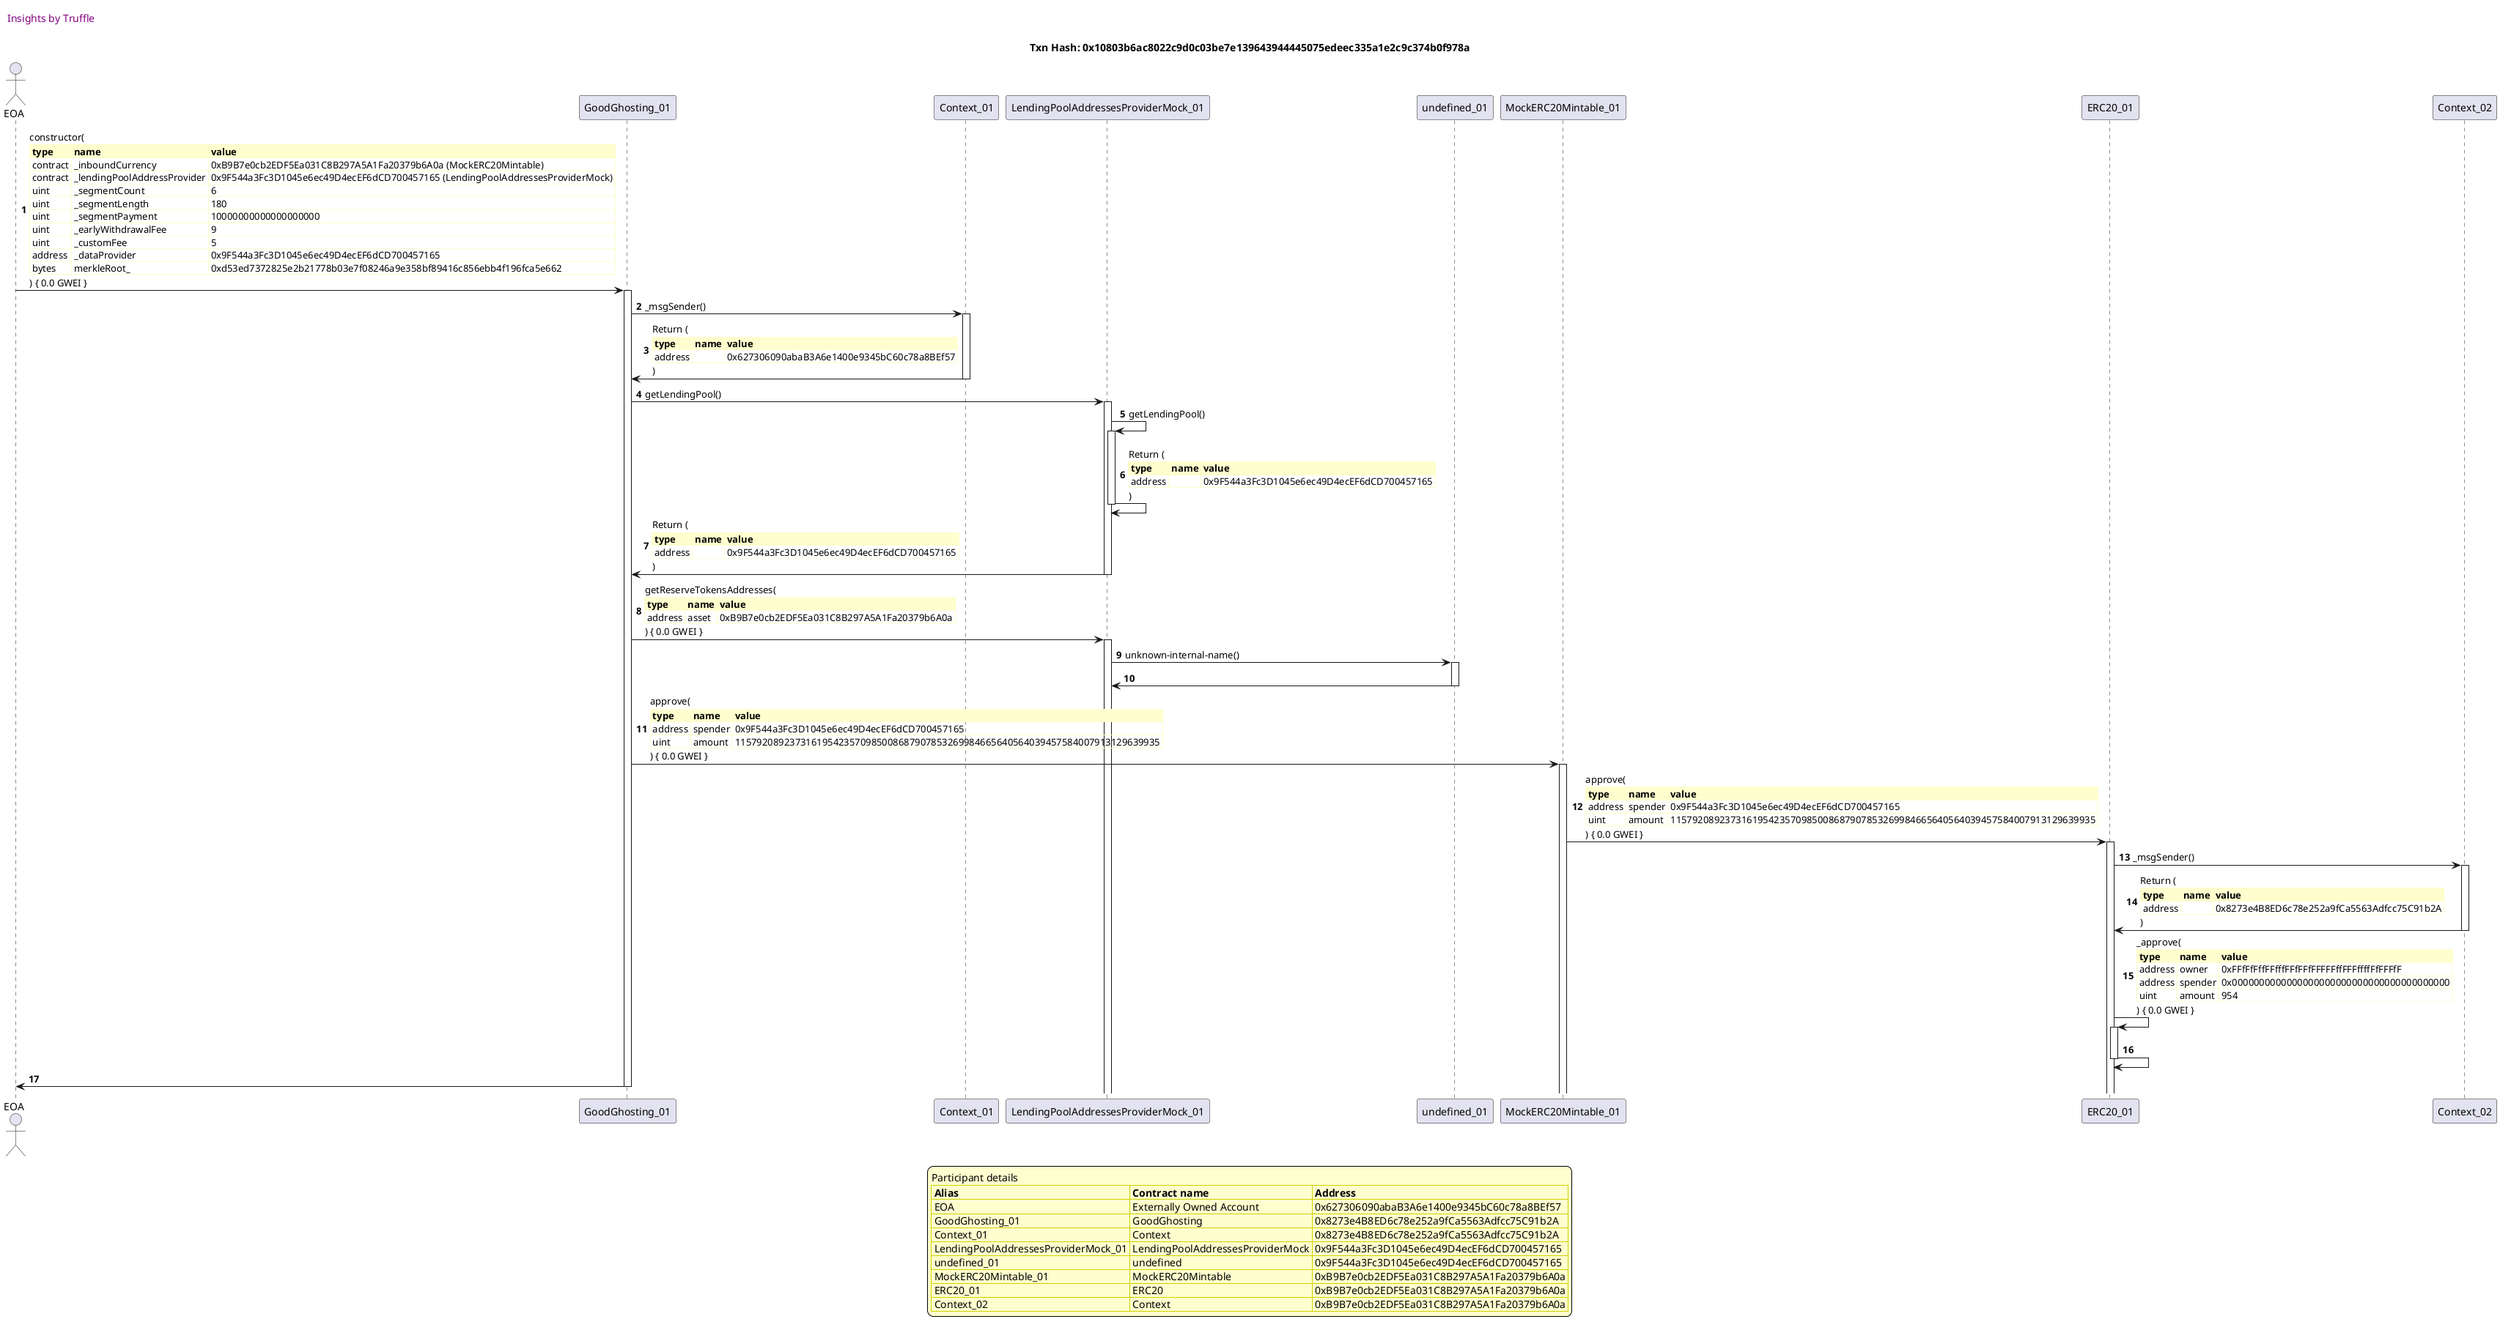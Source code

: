 

@startuml

autonumber
skinparam legendBackgroundColor #FEFECE

<style>
      header {
        HorizontalAlignment left
        FontColor purple
        FontSize 14
        Padding 10
      }
    </style>

header Insights by Truffle

title Txn Hash: 0x10803b6ac8022c9d0c03be7e139643944445075edeec335a1e2c9c374b0f978a


actor EOA as "EOA"
participant GoodGhosting_01 as "GoodGhosting_01"
participant Context_01 as "Context_01"
participant LendingPoolAddressesProviderMock_01 as "LendingPoolAddressesProviderMock_01"
participant undefined_01 as "undefined_01"
participant MockERC20Mintable_01 as "MockERC20Mintable_01"
participant ERC20_01 as "ERC20_01"
participant Context_02 as "Context_02"

"EOA" -> "GoodGhosting_01" ++: constructor(\n\
<#FEFECE,#FEFECE>|= type |= name |= value |\n\
| contract | _inboundCurrency | 0xB9B7e0cb2EDF5Ea031C8B297A5A1Fa20379b6A0a (MockERC20Mintable) |\n\
| contract | _lendingPoolAddressProvider | 0x9F544a3Fc3D1045e6ec49D4ecEF6dCD700457165 (LendingPoolAddressesProviderMock) |\n\
| uint | _segmentCount | 6 |\n\
| uint | _segmentLength | 180 |\n\
| uint | _segmentPayment | 10000000000000000000 |\n\
| uint | _earlyWithdrawalFee | 9 |\n\
| uint | _customFee | 5 |\n\
| address | _dataProvider | 0x9F544a3Fc3D1045e6ec49D4ecEF6dCD700457165 |\n\
| bytes | merkleRoot_ | 0xd53ed7372825e2b21778b03e7f08246a9e358bf89416c856ebb4f196fca5e662 |\n\
) { 0.0 GWEI }
"GoodGhosting_01" -> "Context_01" ++: _msgSender()
"Context_01" -> "GoodGhosting_01" --: Return (\n\
<#FEFECE,#FEFECE>|= type |= name |= value |\n\
| address |  | 0x627306090abaB3A6e1400e9345bC60c78a8BEf57 |\n\
)
"GoodGhosting_01" -> "LendingPoolAddressesProviderMock_01" ++: getLendingPool()
"LendingPoolAddressesProviderMock_01" -> "LendingPoolAddressesProviderMock_01" ++: getLendingPool()
"LendingPoolAddressesProviderMock_01" -> "LendingPoolAddressesProviderMock_01" --: Return (\n\
<#FEFECE,#FEFECE>|= type |= name |= value |\n\
| address |  | 0x9F544a3Fc3D1045e6ec49D4ecEF6dCD700457165 |\n\
)
"LendingPoolAddressesProviderMock_01" -> "GoodGhosting_01" --: Return (\n\
<#FEFECE,#FEFECE>|= type |= name |= value |\n\
| address |  | 0x9F544a3Fc3D1045e6ec49D4ecEF6dCD700457165 |\n\
)
"GoodGhosting_01" -> "LendingPoolAddressesProviderMock_01" ++: getReserveTokensAddresses(\n\
<#FEFECE,#FEFECE>|= type |= name |= value |\n\
| address | asset | 0xB9B7e0cb2EDF5Ea031C8B297A5A1Fa20379b6A0a |\n\
) { 0.0 GWEI }
"LendingPoolAddressesProviderMock_01" -> "undefined_01" ++: unknown-internal-name()
"undefined_01" -> "LendingPoolAddressesProviderMock_01" --: 
"GoodGhosting_01" -> "MockERC20Mintable_01" ++: approve(\n\
<#FEFECE,#FEFECE>|= type |= name |= value |\n\
| address | spender | 0x9F544a3Fc3D1045e6ec49D4ecEF6dCD700457165 |\n\
| uint | amount | 115792089237316195423570985008687907853269984665640564039457584007913129639935 |\n\
) { 0.0 GWEI }
"MockERC20Mintable_01" -> "ERC20_01" ++: approve(\n\
<#FEFECE,#FEFECE>|= type |= name |= value |\n\
| address | spender | 0x9F544a3Fc3D1045e6ec49D4ecEF6dCD700457165 |\n\
| uint | amount | 115792089237316195423570985008687907853269984665640564039457584007913129639935 |\n\
) { 0.0 GWEI }
"ERC20_01" -> "Context_02" ++: _msgSender()
"Context_02" -> "ERC20_01" --: Return (\n\
<#FEFECE,#FEFECE>|= type |= name |= value |\n\
| address |  | 0x8273e4B8ED6c78e252a9fCa5563Adfcc75C91b2A |\n\
)
"ERC20_01" -> "ERC20_01" ++: _approve(\n\
<#FEFECE,#FEFECE>|= type |= name |= value |\n\
| address | owner | 0xFFfFfFffFFfffFFfFFfFFFFFffFFFffffFfFFFfF |\n\
| address | spender | 0x0000000000000000000000000000000000000000 |\n\
| uint | amount | 954 |\n\
) { 0.0 GWEI }
"ERC20_01" -> "ERC20_01" --: 
"GoodGhosting_01" -> "EOA" --: 

legend
Participant details
<#FEFECE,#D0D000>|= Alias |= Contract name |= Address |
<#FEFECE>| EOA | Externally Owned Account | 0x627306090abaB3A6e1400e9345bC60c78a8BEf57 |
<#FEFECE>| GoodGhosting_01 | GoodGhosting | 0x8273e4B8ED6c78e252a9fCa5563Adfcc75C91b2A |
<#FEFECE>| Context_01 | Context | 0x8273e4B8ED6c78e252a9fCa5563Adfcc75C91b2A |
<#FEFECE>| LendingPoolAddressesProviderMock_01 | LendingPoolAddressesProviderMock | 0x9F544a3Fc3D1045e6ec49D4ecEF6dCD700457165 |
<#FEFECE>| undefined_01 | undefined | 0x9F544a3Fc3D1045e6ec49D4ecEF6dCD700457165 |
<#FEFECE>| MockERC20Mintable_01 | MockERC20Mintable | 0xB9B7e0cb2EDF5Ea031C8B297A5A1Fa20379b6A0a |
<#FEFECE>| ERC20_01 | ERC20 | 0xB9B7e0cb2EDF5Ea031C8B297A5A1Fa20379b6A0a |
<#FEFECE>| Context_02 | Context | 0xB9B7e0cb2EDF5Ea031C8B297A5A1Fa20379b6A0a |
endlegend

@enduml